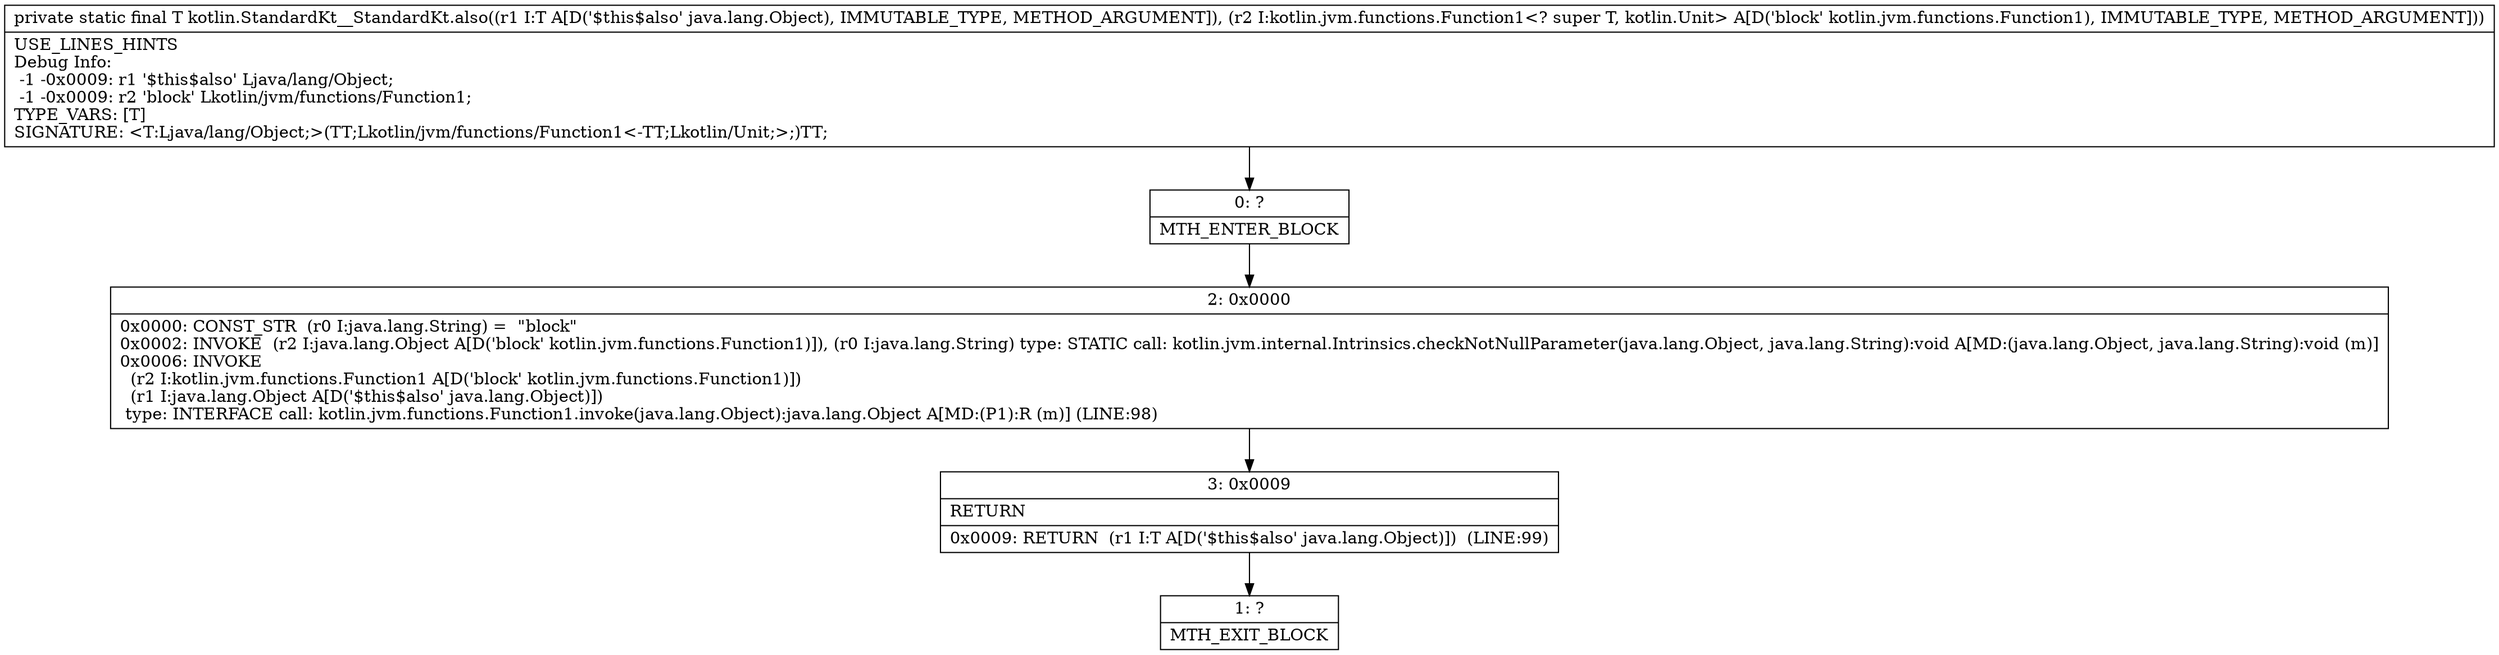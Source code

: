 digraph "CFG forkotlin.StandardKt__StandardKt.also(Ljava\/lang\/Object;Lkotlin\/jvm\/functions\/Function1;)Ljava\/lang\/Object;" {
Node_0 [shape=record,label="{0\:\ ?|MTH_ENTER_BLOCK\l}"];
Node_2 [shape=record,label="{2\:\ 0x0000|0x0000: CONST_STR  (r0 I:java.lang.String) =  \"block\" \l0x0002: INVOKE  (r2 I:java.lang.Object A[D('block' kotlin.jvm.functions.Function1)]), (r0 I:java.lang.String) type: STATIC call: kotlin.jvm.internal.Intrinsics.checkNotNullParameter(java.lang.Object, java.lang.String):void A[MD:(java.lang.Object, java.lang.String):void (m)]\l0x0006: INVOKE  \l  (r2 I:kotlin.jvm.functions.Function1 A[D('block' kotlin.jvm.functions.Function1)])\l  (r1 I:java.lang.Object A[D('$this$also' java.lang.Object)])\l type: INTERFACE call: kotlin.jvm.functions.Function1.invoke(java.lang.Object):java.lang.Object A[MD:(P1):R (m)] (LINE:98)\l}"];
Node_3 [shape=record,label="{3\:\ 0x0009|RETURN\l|0x0009: RETURN  (r1 I:T A[D('$this$also' java.lang.Object)])  (LINE:99)\l}"];
Node_1 [shape=record,label="{1\:\ ?|MTH_EXIT_BLOCK\l}"];
MethodNode[shape=record,label="{private static final T kotlin.StandardKt__StandardKt.also((r1 I:T A[D('$this$also' java.lang.Object), IMMUTABLE_TYPE, METHOD_ARGUMENT]), (r2 I:kotlin.jvm.functions.Function1\<? super T, kotlin.Unit\> A[D('block' kotlin.jvm.functions.Function1), IMMUTABLE_TYPE, METHOD_ARGUMENT]))  | USE_LINES_HINTS\lDebug Info:\l  \-1 \-0x0009: r1 '$this$also' Ljava\/lang\/Object;\l  \-1 \-0x0009: r2 'block' Lkotlin\/jvm\/functions\/Function1;\lTYPE_VARS: [T]\lSIGNATURE: \<T:Ljava\/lang\/Object;\>(TT;Lkotlin\/jvm\/functions\/Function1\<\-TT;Lkotlin\/Unit;\>;)TT;\l}"];
MethodNode -> Node_0;Node_0 -> Node_2;
Node_2 -> Node_3;
Node_3 -> Node_1;
}

